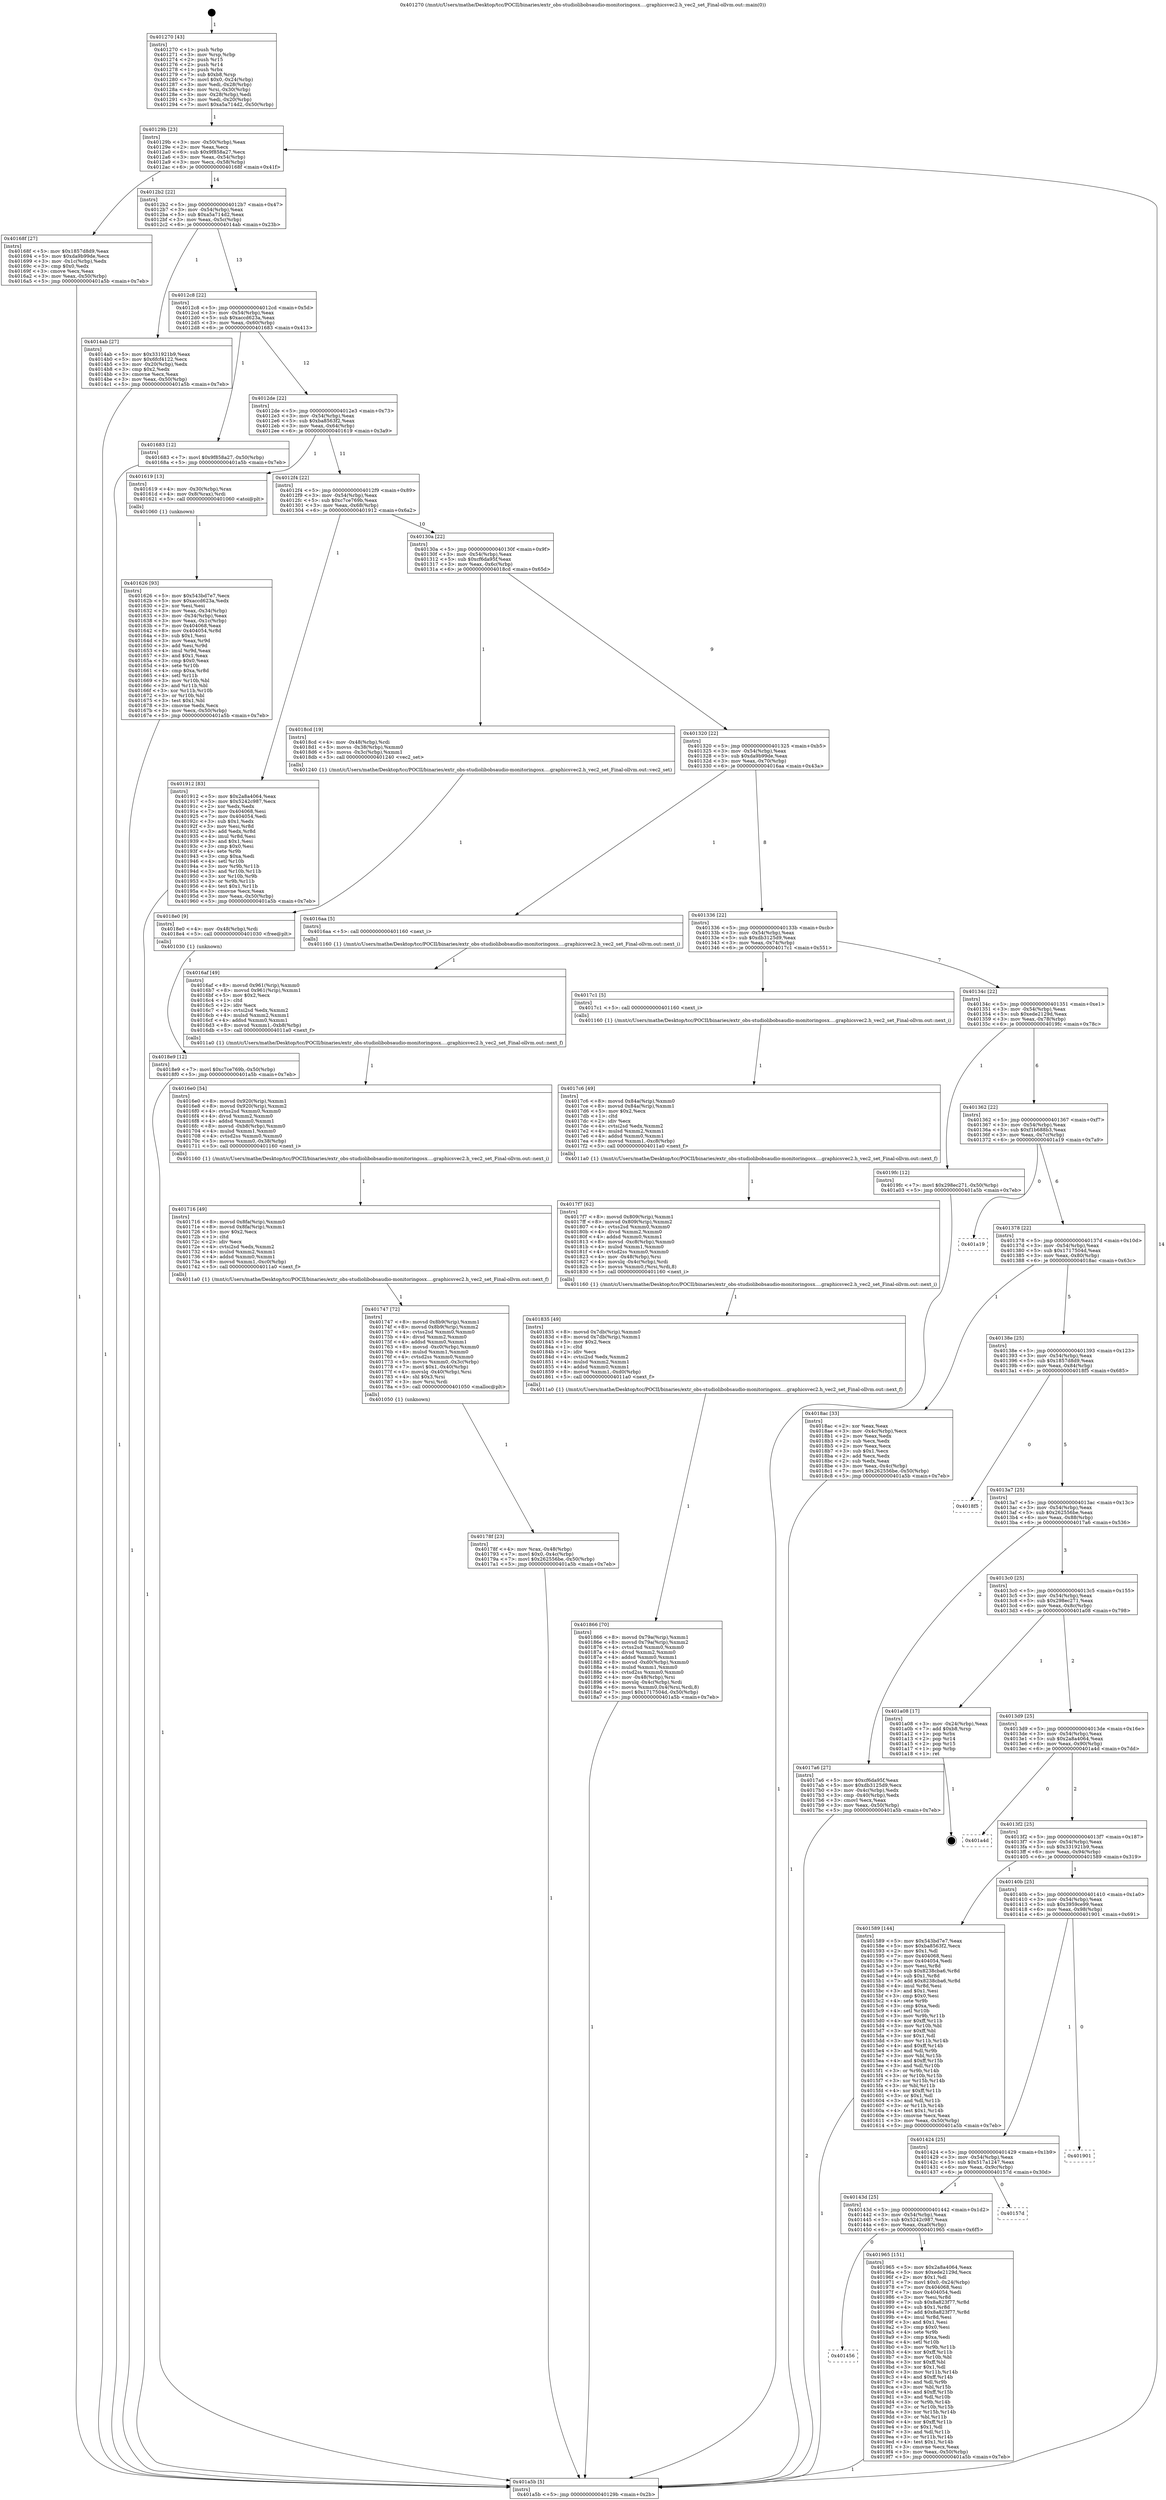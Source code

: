 digraph "0x401270" {
  label = "0x401270 (/mnt/c/Users/mathe/Desktop/tcc/POCII/binaries/extr_obs-studiolibobsaudio-monitoringosx....graphicsvec2.h_vec2_set_Final-ollvm.out::main(0))"
  labelloc = "t"
  node[shape=record]

  Entry [label="",width=0.3,height=0.3,shape=circle,fillcolor=black,style=filled]
  "0x40129b" [label="{
     0x40129b [23]\l
     | [instrs]\l
     &nbsp;&nbsp;0x40129b \<+3\>: mov -0x50(%rbp),%eax\l
     &nbsp;&nbsp;0x40129e \<+2\>: mov %eax,%ecx\l
     &nbsp;&nbsp;0x4012a0 \<+6\>: sub $0x9f858a27,%ecx\l
     &nbsp;&nbsp;0x4012a6 \<+3\>: mov %eax,-0x54(%rbp)\l
     &nbsp;&nbsp;0x4012a9 \<+3\>: mov %ecx,-0x58(%rbp)\l
     &nbsp;&nbsp;0x4012ac \<+6\>: je 000000000040168f \<main+0x41f\>\l
  }"]
  "0x40168f" [label="{
     0x40168f [27]\l
     | [instrs]\l
     &nbsp;&nbsp;0x40168f \<+5\>: mov $0x1857d8d9,%eax\l
     &nbsp;&nbsp;0x401694 \<+5\>: mov $0xda9b99de,%ecx\l
     &nbsp;&nbsp;0x401699 \<+3\>: mov -0x1c(%rbp),%edx\l
     &nbsp;&nbsp;0x40169c \<+3\>: cmp $0x0,%edx\l
     &nbsp;&nbsp;0x40169f \<+3\>: cmove %ecx,%eax\l
     &nbsp;&nbsp;0x4016a2 \<+3\>: mov %eax,-0x50(%rbp)\l
     &nbsp;&nbsp;0x4016a5 \<+5\>: jmp 0000000000401a5b \<main+0x7eb\>\l
  }"]
  "0x4012b2" [label="{
     0x4012b2 [22]\l
     | [instrs]\l
     &nbsp;&nbsp;0x4012b2 \<+5\>: jmp 00000000004012b7 \<main+0x47\>\l
     &nbsp;&nbsp;0x4012b7 \<+3\>: mov -0x54(%rbp),%eax\l
     &nbsp;&nbsp;0x4012ba \<+5\>: sub $0xa5a714d2,%eax\l
     &nbsp;&nbsp;0x4012bf \<+3\>: mov %eax,-0x5c(%rbp)\l
     &nbsp;&nbsp;0x4012c2 \<+6\>: je 00000000004014ab \<main+0x23b\>\l
  }"]
  Exit [label="",width=0.3,height=0.3,shape=circle,fillcolor=black,style=filled,peripheries=2]
  "0x4014ab" [label="{
     0x4014ab [27]\l
     | [instrs]\l
     &nbsp;&nbsp;0x4014ab \<+5\>: mov $0x331921b9,%eax\l
     &nbsp;&nbsp;0x4014b0 \<+5\>: mov $0x6fcf4122,%ecx\l
     &nbsp;&nbsp;0x4014b5 \<+3\>: mov -0x20(%rbp),%edx\l
     &nbsp;&nbsp;0x4014b8 \<+3\>: cmp $0x2,%edx\l
     &nbsp;&nbsp;0x4014bb \<+3\>: cmovne %ecx,%eax\l
     &nbsp;&nbsp;0x4014be \<+3\>: mov %eax,-0x50(%rbp)\l
     &nbsp;&nbsp;0x4014c1 \<+5\>: jmp 0000000000401a5b \<main+0x7eb\>\l
  }"]
  "0x4012c8" [label="{
     0x4012c8 [22]\l
     | [instrs]\l
     &nbsp;&nbsp;0x4012c8 \<+5\>: jmp 00000000004012cd \<main+0x5d\>\l
     &nbsp;&nbsp;0x4012cd \<+3\>: mov -0x54(%rbp),%eax\l
     &nbsp;&nbsp;0x4012d0 \<+5\>: sub $0xaccd623a,%eax\l
     &nbsp;&nbsp;0x4012d5 \<+3\>: mov %eax,-0x60(%rbp)\l
     &nbsp;&nbsp;0x4012d8 \<+6\>: je 0000000000401683 \<main+0x413\>\l
  }"]
  "0x401a5b" [label="{
     0x401a5b [5]\l
     | [instrs]\l
     &nbsp;&nbsp;0x401a5b \<+5\>: jmp 000000000040129b \<main+0x2b\>\l
  }"]
  "0x401270" [label="{
     0x401270 [43]\l
     | [instrs]\l
     &nbsp;&nbsp;0x401270 \<+1\>: push %rbp\l
     &nbsp;&nbsp;0x401271 \<+3\>: mov %rsp,%rbp\l
     &nbsp;&nbsp;0x401274 \<+2\>: push %r15\l
     &nbsp;&nbsp;0x401276 \<+2\>: push %r14\l
     &nbsp;&nbsp;0x401278 \<+1\>: push %rbx\l
     &nbsp;&nbsp;0x401279 \<+7\>: sub $0xb8,%rsp\l
     &nbsp;&nbsp;0x401280 \<+7\>: movl $0x0,-0x24(%rbp)\l
     &nbsp;&nbsp;0x401287 \<+3\>: mov %edi,-0x28(%rbp)\l
     &nbsp;&nbsp;0x40128a \<+4\>: mov %rsi,-0x30(%rbp)\l
     &nbsp;&nbsp;0x40128e \<+3\>: mov -0x28(%rbp),%edi\l
     &nbsp;&nbsp;0x401291 \<+3\>: mov %edi,-0x20(%rbp)\l
     &nbsp;&nbsp;0x401294 \<+7\>: movl $0xa5a714d2,-0x50(%rbp)\l
  }"]
  "0x401456" [label="{
     0x401456\l
  }", style=dashed]
  "0x401683" [label="{
     0x401683 [12]\l
     | [instrs]\l
     &nbsp;&nbsp;0x401683 \<+7\>: movl $0x9f858a27,-0x50(%rbp)\l
     &nbsp;&nbsp;0x40168a \<+5\>: jmp 0000000000401a5b \<main+0x7eb\>\l
  }"]
  "0x4012de" [label="{
     0x4012de [22]\l
     | [instrs]\l
     &nbsp;&nbsp;0x4012de \<+5\>: jmp 00000000004012e3 \<main+0x73\>\l
     &nbsp;&nbsp;0x4012e3 \<+3\>: mov -0x54(%rbp),%eax\l
     &nbsp;&nbsp;0x4012e6 \<+5\>: sub $0xba8563f2,%eax\l
     &nbsp;&nbsp;0x4012eb \<+3\>: mov %eax,-0x64(%rbp)\l
     &nbsp;&nbsp;0x4012ee \<+6\>: je 0000000000401619 \<main+0x3a9\>\l
  }"]
  "0x401965" [label="{
     0x401965 [151]\l
     | [instrs]\l
     &nbsp;&nbsp;0x401965 \<+5\>: mov $0x2a8a4064,%eax\l
     &nbsp;&nbsp;0x40196a \<+5\>: mov $0xede2129d,%ecx\l
     &nbsp;&nbsp;0x40196f \<+2\>: mov $0x1,%dl\l
     &nbsp;&nbsp;0x401971 \<+7\>: movl $0x0,-0x24(%rbp)\l
     &nbsp;&nbsp;0x401978 \<+7\>: mov 0x404068,%esi\l
     &nbsp;&nbsp;0x40197f \<+7\>: mov 0x404054,%edi\l
     &nbsp;&nbsp;0x401986 \<+3\>: mov %esi,%r8d\l
     &nbsp;&nbsp;0x401989 \<+7\>: sub $0x8a823f77,%r8d\l
     &nbsp;&nbsp;0x401990 \<+4\>: sub $0x1,%r8d\l
     &nbsp;&nbsp;0x401994 \<+7\>: add $0x8a823f77,%r8d\l
     &nbsp;&nbsp;0x40199b \<+4\>: imul %r8d,%esi\l
     &nbsp;&nbsp;0x40199f \<+3\>: and $0x1,%esi\l
     &nbsp;&nbsp;0x4019a2 \<+3\>: cmp $0x0,%esi\l
     &nbsp;&nbsp;0x4019a5 \<+4\>: sete %r9b\l
     &nbsp;&nbsp;0x4019a9 \<+3\>: cmp $0xa,%edi\l
     &nbsp;&nbsp;0x4019ac \<+4\>: setl %r10b\l
     &nbsp;&nbsp;0x4019b0 \<+3\>: mov %r9b,%r11b\l
     &nbsp;&nbsp;0x4019b3 \<+4\>: xor $0xff,%r11b\l
     &nbsp;&nbsp;0x4019b7 \<+3\>: mov %r10b,%bl\l
     &nbsp;&nbsp;0x4019ba \<+3\>: xor $0xff,%bl\l
     &nbsp;&nbsp;0x4019bd \<+3\>: xor $0x1,%dl\l
     &nbsp;&nbsp;0x4019c0 \<+3\>: mov %r11b,%r14b\l
     &nbsp;&nbsp;0x4019c3 \<+4\>: and $0xff,%r14b\l
     &nbsp;&nbsp;0x4019c7 \<+3\>: and %dl,%r9b\l
     &nbsp;&nbsp;0x4019ca \<+3\>: mov %bl,%r15b\l
     &nbsp;&nbsp;0x4019cd \<+4\>: and $0xff,%r15b\l
     &nbsp;&nbsp;0x4019d1 \<+3\>: and %dl,%r10b\l
     &nbsp;&nbsp;0x4019d4 \<+3\>: or %r9b,%r14b\l
     &nbsp;&nbsp;0x4019d7 \<+3\>: or %r10b,%r15b\l
     &nbsp;&nbsp;0x4019da \<+3\>: xor %r15b,%r14b\l
     &nbsp;&nbsp;0x4019dd \<+3\>: or %bl,%r11b\l
     &nbsp;&nbsp;0x4019e0 \<+4\>: xor $0xff,%r11b\l
     &nbsp;&nbsp;0x4019e4 \<+3\>: or $0x1,%dl\l
     &nbsp;&nbsp;0x4019e7 \<+3\>: and %dl,%r11b\l
     &nbsp;&nbsp;0x4019ea \<+3\>: or %r11b,%r14b\l
     &nbsp;&nbsp;0x4019ed \<+4\>: test $0x1,%r14b\l
     &nbsp;&nbsp;0x4019f1 \<+3\>: cmovne %ecx,%eax\l
     &nbsp;&nbsp;0x4019f4 \<+3\>: mov %eax,-0x50(%rbp)\l
     &nbsp;&nbsp;0x4019f7 \<+5\>: jmp 0000000000401a5b \<main+0x7eb\>\l
  }"]
  "0x401619" [label="{
     0x401619 [13]\l
     | [instrs]\l
     &nbsp;&nbsp;0x401619 \<+4\>: mov -0x30(%rbp),%rax\l
     &nbsp;&nbsp;0x40161d \<+4\>: mov 0x8(%rax),%rdi\l
     &nbsp;&nbsp;0x401621 \<+5\>: call 0000000000401060 \<atoi@plt\>\l
     | [calls]\l
     &nbsp;&nbsp;0x401060 \{1\} (unknown)\l
  }"]
  "0x4012f4" [label="{
     0x4012f4 [22]\l
     | [instrs]\l
     &nbsp;&nbsp;0x4012f4 \<+5\>: jmp 00000000004012f9 \<main+0x89\>\l
     &nbsp;&nbsp;0x4012f9 \<+3\>: mov -0x54(%rbp),%eax\l
     &nbsp;&nbsp;0x4012fc \<+5\>: sub $0xc7ce769b,%eax\l
     &nbsp;&nbsp;0x401301 \<+3\>: mov %eax,-0x68(%rbp)\l
     &nbsp;&nbsp;0x401304 \<+6\>: je 0000000000401912 \<main+0x6a2\>\l
  }"]
  "0x40143d" [label="{
     0x40143d [25]\l
     | [instrs]\l
     &nbsp;&nbsp;0x40143d \<+5\>: jmp 0000000000401442 \<main+0x1d2\>\l
     &nbsp;&nbsp;0x401442 \<+3\>: mov -0x54(%rbp),%eax\l
     &nbsp;&nbsp;0x401445 \<+5\>: sub $0x5242c987,%eax\l
     &nbsp;&nbsp;0x40144a \<+6\>: mov %eax,-0xa0(%rbp)\l
     &nbsp;&nbsp;0x401450 \<+6\>: je 0000000000401965 \<main+0x6f5\>\l
  }"]
  "0x401912" [label="{
     0x401912 [83]\l
     | [instrs]\l
     &nbsp;&nbsp;0x401912 \<+5\>: mov $0x2a8a4064,%eax\l
     &nbsp;&nbsp;0x401917 \<+5\>: mov $0x5242c987,%ecx\l
     &nbsp;&nbsp;0x40191c \<+2\>: xor %edx,%edx\l
     &nbsp;&nbsp;0x40191e \<+7\>: mov 0x404068,%esi\l
     &nbsp;&nbsp;0x401925 \<+7\>: mov 0x404054,%edi\l
     &nbsp;&nbsp;0x40192c \<+3\>: sub $0x1,%edx\l
     &nbsp;&nbsp;0x40192f \<+3\>: mov %esi,%r8d\l
     &nbsp;&nbsp;0x401932 \<+3\>: add %edx,%r8d\l
     &nbsp;&nbsp;0x401935 \<+4\>: imul %r8d,%esi\l
     &nbsp;&nbsp;0x401939 \<+3\>: and $0x1,%esi\l
     &nbsp;&nbsp;0x40193c \<+3\>: cmp $0x0,%esi\l
     &nbsp;&nbsp;0x40193f \<+4\>: sete %r9b\l
     &nbsp;&nbsp;0x401943 \<+3\>: cmp $0xa,%edi\l
     &nbsp;&nbsp;0x401946 \<+4\>: setl %r10b\l
     &nbsp;&nbsp;0x40194a \<+3\>: mov %r9b,%r11b\l
     &nbsp;&nbsp;0x40194d \<+3\>: and %r10b,%r11b\l
     &nbsp;&nbsp;0x401950 \<+3\>: xor %r10b,%r9b\l
     &nbsp;&nbsp;0x401953 \<+3\>: or %r9b,%r11b\l
     &nbsp;&nbsp;0x401956 \<+4\>: test $0x1,%r11b\l
     &nbsp;&nbsp;0x40195a \<+3\>: cmovne %ecx,%eax\l
     &nbsp;&nbsp;0x40195d \<+3\>: mov %eax,-0x50(%rbp)\l
     &nbsp;&nbsp;0x401960 \<+5\>: jmp 0000000000401a5b \<main+0x7eb\>\l
  }"]
  "0x40130a" [label="{
     0x40130a [22]\l
     | [instrs]\l
     &nbsp;&nbsp;0x40130a \<+5\>: jmp 000000000040130f \<main+0x9f\>\l
     &nbsp;&nbsp;0x40130f \<+3\>: mov -0x54(%rbp),%eax\l
     &nbsp;&nbsp;0x401312 \<+5\>: sub $0xcf6da95f,%eax\l
     &nbsp;&nbsp;0x401317 \<+3\>: mov %eax,-0x6c(%rbp)\l
     &nbsp;&nbsp;0x40131a \<+6\>: je 00000000004018cd \<main+0x65d\>\l
  }"]
  "0x40157d" [label="{
     0x40157d\l
  }", style=dashed]
  "0x4018cd" [label="{
     0x4018cd [19]\l
     | [instrs]\l
     &nbsp;&nbsp;0x4018cd \<+4\>: mov -0x48(%rbp),%rdi\l
     &nbsp;&nbsp;0x4018d1 \<+5\>: movss -0x38(%rbp),%xmm0\l
     &nbsp;&nbsp;0x4018d6 \<+5\>: movss -0x3c(%rbp),%xmm1\l
     &nbsp;&nbsp;0x4018db \<+5\>: call 0000000000401240 \<vec2_set\>\l
     | [calls]\l
     &nbsp;&nbsp;0x401240 \{1\} (/mnt/c/Users/mathe/Desktop/tcc/POCII/binaries/extr_obs-studiolibobsaudio-monitoringosx....graphicsvec2.h_vec2_set_Final-ollvm.out::vec2_set)\l
  }"]
  "0x401320" [label="{
     0x401320 [22]\l
     | [instrs]\l
     &nbsp;&nbsp;0x401320 \<+5\>: jmp 0000000000401325 \<main+0xb5\>\l
     &nbsp;&nbsp;0x401325 \<+3\>: mov -0x54(%rbp),%eax\l
     &nbsp;&nbsp;0x401328 \<+5\>: sub $0xda9b99de,%eax\l
     &nbsp;&nbsp;0x40132d \<+3\>: mov %eax,-0x70(%rbp)\l
     &nbsp;&nbsp;0x401330 \<+6\>: je 00000000004016aa \<main+0x43a\>\l
  }"]
  "0x401424" [label="{
     0x401424 [25]\l
     | [instrs]\l
     &nbsp;&nbsp;0x401424 \<+5\>: jmp 0000000000401429 \<main+0x1b9\>\l
     &nbsp;&nbsp;0x401429 \<+3\>: mov -0x54(%rbp),%eax\l
     &nbsp;&nbsp;0x40142c \<+5\>: sub $0x517a1247,%eax\l
     &nbsp;&nbsp;0x401431 \<+6\>: mov %eax,-0x9c(%rbp)\l
     &nbsp;&nbsp;0x401437 \<+6\>: je 000000000040157d \<main+0x30d\>\l
  }"]
  "0x4016aa" [label="{
     0x4016aa [5]\l
     | [instrs]\l
     &nbsp;&nbsp;0x4016aa \<+5\>: call 0000000000401160 \<next_i\>\l
     | [calls]\l
     &nbsp;&nbsp;0x401160 \{1\} (/mnt/c/Users/mathe/Desktop/tcc/POCII/binaries/extr_obs-studiolibobsaudio-monitoringosx....graphicsvec2.h_vec2_set_Final-ollvm.out::next_i)\l
  }"]
  "0x401336" [label="{
     0x401336 [22]\l
     | [instrs]\l
     &nbsp;&nbsp;0x401336 \<+5\>: jmp 000000000040133b \<main+0xcb\>\l
     &nbsp;&nbsp;0x40133b \<+3\>: mov -0x54(%rbp),%eax\l
     &nbsp;&nbsp;0x40133e \<+5\>: sub $0xdb3125d9,%eax\l
     &nbsp;&nbsp;0x401343 \<+3\>: mov %eax,-0x74(%rbp)\l
     &nbsp;&nbsp;0x401346 \<+6\>: je 00000000004017c1 \<main+0x551\>\l
  }"]
  "0x401901" [label="{
     0x401901\l
  }", style=dashed]
  "0x4017c1" [label="{
     0x4017c1 [5]\l
     | [instrs]\l
     &nbsp;&nbsp;0x4017c1 \<+5\>: call 0000000000401160 \<next_i\>\l
     | [calls]\l
     &nbsp;&nbsp;0x401160 \{1\} (/mnt/c/Users/mathe/Desktop/tcc/POCII/binaries/extr_obs-studiolibobsaudio-monitoringosx....graphicsvec2.h_vec2_set_Final-ollvm.out::next_i)\l
  }"]
  "0x40134c" [label="{
     0x40134c [22]\l
     | [instrs]\l
     &nbsp;&nbsp;0x40134c \<+5\>: jmp 0000000000401351 \<main+0xe1\>\l
     &nbsp;&nbsp;0x401351 \<+3\>: mov -0x54(%rbp),%eax\l
     &nbsp;&nbsp;0x401354 \<+5\>: sub $0xede2129d,%eax\l
     &nbsp;&nbsp;0x401359 \<+3\>: mov %eax,-0x78(%rbp)\l
     &nbsp;&nbsp;0x40135c \<+6\>: je 00000000004019fc \<main+0x78c\>\l
  }"]
  "0x4018e9" [label="{
     0x4018e9 [12]\l
     | [instrs]\l
     &nbsp;&nbsp;0x4018e9 \<+7\>: movl $0xc7ce769b,-0x50(%rbp)\l
     &nbsp;&nbsp;0x4018f0 \<+5\>: jmp 0000000000401a5b \<main+0x7eb\>\l
  }"]
  "0x4019fc" [label="{
     0x4019fc [12]\l
     | [instrs]\l
     &nbsp;&nbsp;0x4019fc \<+7\>: movl $0x298ec271,-0x50(%rbp)\l
     &nbsp;&nbsp;0x401a03 \<+5\>: jmp 0000000000401a5b \<main+0x7eb\>\l
  }"]
  "0x401362" [label="{
     0x401362 [22]\l
     | [instrs]\l
     &nbsp;&nbsp;0x401362 \<+5\>: jmp 0000000000401367 \<main+0xf7\>\l
     &nbsp;&nbsp;0x401367 \<+3\>: mov -0x54(%rbp),%eax\l
     &nbsp;&nbsp;0x40136a \<+5\>: sub $0xf1b688b3,%eax\l
     &nbsp;&nbsp;0x40136f \<+3\>: mov %eax,-0x7c(%rbp)\l
     &nbsp;&nbsp;0x401372 \<+6\>: je 0000000000401a19 \<main+0x7a9\>\l
  }"]
  "0x4018e0" [label="{
     0x4018e0 [9]\l
     | [instrs]\l
     &nbsp;&nbsp;0x4018e0 \<+4\>: mov -0x48(%rbp),%rdi\l
     &nbsp;&nbsp;0x4018e4 \<+5\>: call 0000000000401030 \<free@plt\>\l
     | [calls]\l
     &nbsp;&nbsp;0x401030 \{1\} (unknown)\l
  }"]
  "0x401a19" [label="{
     0x401a19\l
  }", style=dashed]
  "0x401378" [label="{
     0x401378 [22]\l
     | [instrs]\l
     &nbsp;&nbsp;0x401378 \<+5\>: jmp 000000000040137d \<main+0x10d\>\l
     &nbsp;&nbsp;0x40137d \<+3\>: mov -0x54(%rbp),%eax\l
     &nbsp;&nbsp;0x401380 \<+5\>: sub $0x1717504d,%eax\l
     &nbsp;&nbsp;0x401385 \<+3\>: mov %eax,-0x80(%rbp)\l
     &nbsp;&nbsp;0x401388 \<+6\>: je 00000000004018ac \<main+0x63c\>\l
  }"]
  "0x401866" [label="{
     0x401866 [70]\l
     | [instrs]\l
     &nbsp;&nbsp;0x401866 \<+8\>: movsd 0x79a(%rip),%xmm1\l
     &nbsp;&nbsp;0x40186e \<+8\>: movsd 0x79a(%rip),%xmm2\l
     &nbsp;&nbsp;0x401876 \<+4\>: cvtss2sd %xmm0,%xmm0\l
     &nbsp;&nbsp;0x40187a \<+4\>: divsd %xmm2,%xmm0\l
     &nbsp;&nbsp;0x40187e \<+4\>: addsd %xmm0,%xmm1\l
     &nbsp;&nbsp;0x401882 \<+8\>: movsd -0xd0(%rbp),%xmm0\l
     &nbsp;&nbsp;0x40188a \<+4\>: mulsd %xmm1,%xmm0\l
     &nbsp;&nbsp;0x40188e \<+4\>: cvtsd2ss %xmm0,%xmm0\l
     &nbsp;&nbsp;0x401892 \<+4\>: mov -0x48(%rbp),%rsi\l
     &nbsp;&nbsp;0x401896 \<+4\>: movslq -0x4c(%rbp),%rdi\l
     &nbsp;&nbsp;0x40189a \<+6\>: movss %xmm0,0x4(%rsi,%rdi,8)\l
     &nbsp;&nbsp;0x4018a0 \<+7\>: movl $0x1717504d,-0x50(%rbp)\l
     &nbsp;&nbsp;0x4018a7 \<+5\>: jmp 0000000000401a5b \<main+0x7eb\>\l
  }"]
  "0x4018ac" [label="{
     0x4018ac [33]\l
     | [instrs]\l
     &nbsp;&nbsp;0x4018ac \<+2\>: xor %eax,%eax\l
     &nbsp;&nbsp;0x4018ae \<+3\>: mov -0x4c(%rbp),%ecx\l
     &nbsp;&nbsp;0x4018b1 \<+2\>: mov %eax,%edx\l
     &nbsp;&nbsp;0x4018b3 \<+2\>: sub %ecx,%edx\l
     &nbsp;&nbsp;0x4018b5 \<+2\>: mov %eax,%ecx\l
     &nbsp;&nbsp;0x4018b7 \<+3\>: sub $0x1,%ecx\l
     &nbsp;&nbsp;0x4018ba \<+2\>: add %ecx,%edx\l
     &nbsp;&nbsp;0x4018bc \<+2\>: sub %edx,%eax\l
     &nbsp;&nbsp;0x4018be \<+3\>: mov %eax,-0x4c(%rbp)\l
     &nbsp;&nbsp;0x4018c1 \<+7\>: movl $0x262556be,-0x50(%rbp)\l
     &nbsp;&nbsp;0x4018c8 \<+5\>: jmp 0000000000401a5b \<main+0x7eb\>\l
  }"]
  "0x40138e" [label="{
     0x40138e [25]\l
     | [instrs]\l
     &nbsp;&nbsp;0x40138e \<+5\>: jmp 0000000000401393 \<main+0x123\>\l
     &nbsp;&nbsp;0x401393 \<+3\>: mov -0x54(%rbp),%eax\l
     &nbsp;&nbsp;0x401396 \<+5\>: sub $0x1857d8d9,%eax\l
     &nbsp;&nbsp;0x40139b \<+6\>: mov %eax,-0x84(%rbp)\l
     &nbsp;&nbsp;0x4013a1 \<+6\>: je 00000000004018f5 \<main+0x685\>\l
  }"]
  "0x401835" [label="{
     0x401835 [49]\l
     | [instrs]\l
     &nbsp;&nbsp;0x401835 \<+8\>: movsd 0x7db(%rip),%xmm0\l
     &nbsp;&nbsp;0x40183d \<+8\>: movsd 0x7db(%rip),%xmm1\l
     &nbsp;&nbsp;0x401845 \<+5\>: mov $0x2,%ecx\l
     &nbsp;&nbsp;0x40184a \<+1\>: cltd\l
     &nbsp;&nbsp;0x40184b \<+2\>: idiv %ecx\l
     &nbsp;&nbsp;0x40184d \<+4\>: cvtsi2sd %edx,%xmm2\l
     &nbsp;&nbsp;0x401851 \<+4\>: mulsd %xmm2,%xmm1\l
     &nbsp;&nbsp;0x401855 \<+4\>: addsd %xmm0,%xmm1\l
     &nbsp;&nbsp;0x401859 \<+8\>: movsd %xmm1,-0xd0(%rbp)\l
     &nbsp;&nbsp;0x401861 \<+5\>: call 00000000004011a0 \<next_f\>\l
     | [calls]\l
     &nbsp;&nbsp;0x4011a0 \{1\} (/mnt/c/Users/mathe/Desktop/tcc/POCII/binaries/extr_obs-studiolibobsaudio-monitoringosx....graphicsvec2.h_vec2_set_Final-ollvm.out::next_f)\l
  }"]
  "0x4018f5" [label="{
     0x4018f5\l
  }", style=dashed]
  "0x4013a7" [label="{
     0x4013a7 [25]\l
     | [instrs]\l
     &nbsp;&nbsp;0x4013a7 \<+5\>: jmp 00000000004013ac \<main+0x13c\>\l
     &nbsp;&nbsp;0x4013ac \<+3\>: mov -0x54(%rbp),%eax\l
     &nbsp;&nbsp;0x4013af \<+5\>: sub $0x262556be,%eax\l
     &nbsp;&nbsp;0x4013b4 \<+6\>: mov %eax,-0x88(%rbp)\l
     &nbsp;&nbsp;0x4013ba \<+6\>: je 00000000004017a6 \<main+0x536\>\l
  }"]
  "0x4017f7" [label="{
     0x4017f7 [62]\l
     | [instrs]\l
     &nbsp;&nbsp;0x4017f7 \<+8\>: movsd 0x809(%rip),%xmm1\l
     &nbsp;&nbsp;0x4017ff \<+8\>: movsd 0x809(%rip),%xmm2\l
     &nbsp;&nbsp;0x401807 \<+4\>: cvtss2sd %xmm0,%xmm0\l
     &nbsp;&nbsp;0x40180b \<+4\>: divsd %xmm2,%xmm0\l
     &nbsp;&nbsp;0x40180f \<+4\>: addsd %xmm0,%xmm1\l
     &nbsp;&nbsp;0x401813 \<+8\>: movsd -0xc8(%rbp),%xmm0\l
     &nbsp;&nbsp;0x40181b \<+4\>: mulsd %xmm1,%xmm0\l
     &nbsp;&nbsp;0x40181f \<+4\>: cvtsd2ss %xmm0,%xmm0\l
     &nbsp;&nbsp;0x401823 \<+4\>: mov -0x48(%rbp),%rsi\l
     &nbsp;&nbsp;0x401827 \<+4\>: movslq -0x4c(%rbp),%rdi\l
     &nbsp;&nbsp;0x40182b \<+5\>: movss %xmm0,(%rsi,%rdi,8)\l
     &nbsp;&nbsp;0x401830 \<+5\>: call 0000000000401160 \<next_i\>\l
     | [calls]\l
     &nbsp;&nbsp;0x401160 \{1\} (/mnt/c/Users/mathe/Desktop/tcc/POCII/binaries/extr_obs-studiolibobsaudio-monitoringosx....graphicsvec2.h_vec2_set_Final-ollvm.out::next_i)\l
  }"]
  "0x4017a6" [label="{
     0x4017a6 [27]\l
     | [instrs]\l
     &nbsp;&nbsp;0x4017a6 \<+5\>: mov $0xcf6da95f,%eax\l
     &nbsp;&nbsp;0x4017ab \<+5\>: mov $0xdb3125d9,%ecx\l
     &nbsp;&nbsp;0x4017b0 \<+3\>: mov -0x4c(%rbp),%edx\l
     &nbsp;&nbsp;0x4017b3 \<+3\>: cmp -0x40(%rbp),%edx\l
     &nbsp;&nbsp;0x4017b6 \<+3\>: cmovl %ecx,%eax\l
     &nbsp;&nbsp;0x4017b9 \<+3\>: mov %eax,-0x50(%rbp)\l
     &nbsp;&nbsp;0x4017bc \<+5\>: jmp 0000000000401a5b \<main+0x7eb\>\l
  }"]
  "0x4013c0" [label="{
     0x4013c0 [25]\l
     | [instrs]\l
     &nbsp;&nbsp;0x4013c0 \<+5\>: jmp 00000000004013c5 \<main+0x155\>\l
     &nbsp;&nbsp;0x4013c5 \<+3\>: mov -0x54(%rbp),%eax\l
     &nbsp;&nbsp;0x4013c8 \<+5\>: sub $0x298ec271,%eax\l
     &nbsp;&nbsp;0x4013cd \<+6\>: mov %eax,-0x8c(%rbp)\l
     &nbsp;&nbsp;0x4013d3 \<+6\>: je 0000000000401a08 \<main+0x798\>\l
  }"]
  "0x4017c6" [label="{
     0x4017c6 [49]\l
     | [instrs]\l
     &nbsp;&nbsp;0x4017c6 \<+8\>: movsd 0x84a(%rip),%xmm0\l
     &nbsp;&nbsp;0x4017ce \<+8\>: movsd 0x84a(%rip),%xmm1\l
     &nbsp;&nbsp;0x4017d6 \<+5\>: mov $0x2,%ecx\l
     &nbsp;&nbsp;0x4017db \<+1\>: cltd\l
     &nbsp;&nbsp;0x4017dc \<+2\>: idiv %ecx\l
     &nbsp;&nbsp;0x4017de \<+4\>: cvtsi2sd %edx,%xmm2\l
     &nbsp;&nbsp;0x4017e2 \<+4\>: mulsd %xmm2,%xmm1\l
     &nbsp;&nbsp;0x4017e6 \<+4\>: addsd %xmm0,%xmm1\l
     &nbsp;&nbsp;0x4017ea \<+8\>: movsd %xmm1,-0xc8(%rbp)\l
     &nbsp;&nbsp;0x4017f2 \<+5\>: call 00000000004011a0 \<next_f\>\l
     | [calls]\l
     &nbsp;&nbsp;0x4011a0 \{1\} (/mnt/c/Users/mathe/Desktop/tcc/POCII/binaries/extr_obs-studiolibobsaudio-monitoringosx....graphicsvec2.h_vec2_set_Final-ollvm.out::next_f)\l
  }"]
  "0x401a08" [label="{
     0x401a08 [17]\l
     | [instrs]\l
     &nbsp;&nbsp;0x401a08 \<+3\>: mov -0x24(%rbp),%eax\l
     &nbsp;&nbsp;0x401a0b \<+7\>: add $0xb8,%rsp\l
     &nbsp;&nbsp;0x401a12 \<+1\>: pop %rbx\l
     &nbsp;&nbsp;0x401a13 \<+2\>: pop %r14\l
     &nbsp;&nbsp;0x401a15 \<+2\>: pop %r15\l
     &nbsp;&nbsp;0x401a17 \<+1\>: pop %rbp\l
     &nbsp;&nbsp;0x401a18 \<+1\>: ret\l
  }"]
  "0x4013d9" [label="{
     0x4013d9 [25]\l
     | [instrs]\l
     &nbsp;&nbsp;0x4013d9 \<+5\>: jmp 00000000004013de \<main+0x16e\>\l
     &nbsp;&nbsp;0x4013de \<+3\>: mov -0x54(%rbp),%eax\l
     &nbsp;&nbsp;0x4013e1 \<+5\>: sub $0x2a8a4064,%eax\l
     &nbsp;&nbsp;0x4013e6 \<+6\>: mov %eax,-0x90(%rbp)\l
     &nbsp;&nbsp;0x4013ec \<+6\>: je 0000000000401a4d \<main+0x7dd\>\l
  }"]
  "0x40178f" [label="{
     0x40178f [23]\l
     | [instrs]\l
     &nbsp;&nbsp;0x40178f \<+4\>: mov %rax,-0x48(%rbp)\l
     &nbsp;&nbsp;0x401793 \<+7\>: movl $0x0,-0x4c(%rbp)\l
     &nbsp;&nbsp;0x40179a \<+7\>: movl $0x262556be,-0x50(%rbp)\l
     &nbsp;&nbsp;0x4017a1 \<+5\>: jmp 0000000000401a5b \<main+0x7eb\>\l
  }"]
  "0x401a4d" [label="{
     0x401a4d\l
  }", style=dashed]
  "0x4013f2" [label="{
     0x4013f2 [25]\l
     | [instrs]\l
     &nbsp;&nbsp;0x4013f2 \<+5\>: jmp 00000000004013f7 \<main+0x187\>\l
     &nbsp;&nbsp;0x4013f7 \<+3\>: mov -0x54(%rbp),%eax\l
     &nbsp;&nbsp;0x4013fa \<+5\>: sub $0x331921b9,%eax\l
     &nbsp;&nbsp;0x4013ff \<+6\>: mov %eax,-0x94(%rbp)\l
     &nbsp;&nbsp;0x401405 \<+6\>: je 0000000000401589 \<main+0x319\>\l
  }"]
  "0x401747" [label="{
     0x401747 [72]\l
     | [instrs]\l
     &nbsp;&nbsp;0x401747 \<+8\>: movsd 0x8b9(%rip),%xmm1\l
     &nbsp;&nbsp;0x40174f \<+8\>: movsd 0x8b9(%rip),%xmm2\l
     &nbsp;&nbsp;0x401757 \<+4\>: cvtss2sd %xmm0,%xmm0\l
     &nbsp;&nbsp;0x40175b \<+4\>: divsd %xmm2,%xmm0\l
     &nbsp;&nbsp;0x40175f \<+4\>: addsd %xmm0,%xmm1\l
     &nbsp;&nbsp;0x401763 \<+8\>: movsd -0xc0(%rbp),%xmm0\l
     &nbsp;&nbsp;0x40176b \<+4\>: mulsd %xmm1,%xmm0\l
     &nbsp;&nbsp;0x40176f \<+4\>: cvtsd2ss %xmm0,%xmm0\l
     &nbsp;&nbsp;0x401773 \<+5\>: movss %xmm0,-0x3c(%rbp)\l
     &nbsp;&nbsp;0x401778 \<+7\>: movl $0x1,-0x40(%rbp)\l
     &nbsp;&nbsp;0x40177f \<+4\>: movslq -0x40(%rbp),%rsi\l
     &nbsp;&nbsp;0x401783 \<+4\>: shl $0x3,%rsi\l
     &nbsp;&nbsp;0x401787 \<+3\>: mov %rsi,%rdi\l
     &nbsp;&nbsp;0x40178a \<+5\>: call 0000000000401050 \<malloc@plt\>\l
     | [calls]\l
     &nbsp;&nbsp;0x401050 \{1\} (unknown)\l
  }"]
  "0x401589" [label="{
     0x401589 [144]\l
     | [instrs]\l
     &nbsp;&nbsp;0x401589 \<+5\>: mov $0x543bd7e7,%eax\l
     &nbsp;&nbsp;0x40158e \<+5\>: mov $0xba8563f2,%ecx\l
     &nbsp;&nbsp;0x401593 \<+2\>: mov $0x1,%dl\l
     &nbsp;&nbsp;0x401595 \<+7\>: mov 0x404068,%esi\l
     &nbsp;&nbsp;0x40159c \<+7\>: mov 0x404054,%edi\l
     &nbsp;&nbsp;0x4015a3 \<+3\>: mov %esi,%r8d\l
     &nbsp;&nbsp;0x4015a6 \<+7\>: sub $0x8238cba6,%r8d\l
     &nbsp;&nbsp;0x4015ad \<+4\>: sub $0x1,%r8d\l
     &nbsp;&nbsp;0x4015b1 \<+7\>: add $0x8238cba6,%r8d\l
     &nbsp;&nbsp;0x4015b8 \<+4\>: imul %r8d,%esi\l
     &nbsp;&nbsp;0x4015bc \<+3\>: and $0x1,%esi\l
     &nbsp;&nbsp;0x4015bf \<+3\>: cmp $0x0,%esi\l
     &nbsp;&nbsp;0x4015c2 \<+4\>: sete %r9b\l
     &nbsp;&nbsp;0x4015c6 \<+3\>: cmp $0xa,%edi\l
     &nbsp;&nbsp;0x4015c9 \<+4\>: setl %r10b\l
     &nbsp;&nbsp;0x4015cd \<+3\>: mov %r9b,%r11b\l
     &nbsp;&nbsp;0x4015d0 \<+4\>: xor $0xff,%r11b\l
     &nbsp;&nbsp;0x4015d4 \<+3\>: mov %r10b,%bl\l
     &nbsp;&nbsp;0x4015d7 \<+3\>: xor $0xff,%bl\l
     &nbsp;&nbsp;0x4015da \<+3\>: xor $0x1,%dl\l
     &nbsp;&nbsp;0x4015dd \<+3\>: mov %r11b,%r14b\l
     &nbsp;&nbsp;0x4015e0 \<+4\>: and $0xff,%r14b\l
     &nbsp;&nbsp;0x4015e4 \<+3\>: and %dl,%r9b\l
     &nbsp;&nbsp;0x4015e7 \<+3\>: mov %bl,%r15b\l
     &nbsp;&nbsp;0x4015ea \<+4\>: and $0xff,%r15b\l
     &nbsp;&nbsp;0x4015ee \<+3\>: and %dl,%r10b\l
     &nbsp;&nbsp;0x4015f1 \<+3\>: or %r9b,%r14b\l
     &nbsp;&nbsp;0x4015f4 \<+3\>: or %r10b,%r15b\l
     &nbsp;&nbsp;0x4015f7 \<+3\>: xor %r15b,%r14b\l
     &nbsp;&nbsp;0x4015fa \<+3\>: or %bl,%r11b\l
     &nbsp;&nbsp;0x4015fd \<+4\>: xor $0xff,%r11b\l
     &nbsp;&nbsp;0x401601 \<+3\>: or $0x1,%dl\l
     &nbsp;&nbsp;0x401604 \<+3\>: and %dl,%r11b\l
     &nbsp;&nbsp;0x401607 \<+3\>: or %r11b,%r14b\l
     &nbsp;&nbsp;0x40160a \<+4\>: test $0x1,%r14b\l
     &nbsp;&nbsp;0x40160e \<+3\>: cmovne %ecx,%eax\l
     &nbsp;&nbsp;0x401611 \<+3\>: mov %eax,-0x50(%rbp)\l
     &nbsp;&nbsp;0x401614 \<+5\>: jmp 0000000000401a5b \<main+0x7eb\>\l
  }"]
  "0x40140b" [label="{
     0x40140b [25]\l
     | [instrs]\l
     &nbsp;&nbsp;0x40140b \<+5\>: jmp 0000000000401410 \<main+0x1a0\>\l
     &nbsp;&nbsp;0x401410 \<+3\>: mov -0x54(%rbp),%eax\l
     &nbsp;&nbsp;0x401413 \<+5\>: sub $0x3959ce99,%eax\l
     &nbsp;&nbsp;0x401418 \<+6\>: mov %eax,-0x98(%rbp)\l
     &nbsp;&nbsp;0x40141e \<+6\>: je 0000000000401901 \<main+0x691\>\l
  }"]
  "0x401626" [label="{
     0x401626 [93]\l
     | [instrs]\l
     &nbsp;&nbsp;0x401626 \<+5\>: mov $0x543bd7e7,%ecx\l
     &nbsp;&nbsp;0x40162b \<+5\>: mov $0xaccd623a,%edx\l
     &nbsp;&nbsp;0x401630 \<+2\>: xor %esi,%esi\l
     &nbsp;&nbsp;0x401632 \<+3\>: mov %eax,-0x34(%rbp)\l
     &nbsp;&nbsp;0x401635 \<+3\>: mov -0x34(%rbp),%eax\l
     &nbsp;&nbsp;0x401638 \<+3\>: mov %eax,-0x1c(%rbp)\l
     &nbsp;&nbsp;0x40163b \<+7\>: mov 0x404068,%eax\l
     &nbsp;&nbsp;0x401642 \<+8\>: mov 0x404054,%r8d\l
     &nbsp;&nbsp;0x40164a \<+3\>: sub $0x1,%esi\l
     &nbsp;&nbsp;0x40164d \<+3\>: mov %eax,%r9d\l
     &nbsp;&nbsp;0x401650 \<+3\>: add %esi,%r9d\l
     &nbsp;&nbsp;0x401653 \<+4\>: imul %r9d,%eax\l
     &nbsp;&nbsp;0x401657 \<+3\>: and $0x1,%eax\l
     &nbsp;&nbsp;0x40165a \<+3\>: cmp $0x0,%eax\l
     &nbsp;&nbsp;0x40165d \<+4\>: sete %r10b\l
     &nbsp;&nbsp;0x401661 \<+4\>: cmp $0xa,%r8d\l
     &nbsp;&nbsp;0x401665 \<+4\>: setl %r11b\l
     &nbsp;&nbsp;0x401669 \<+3\>: mov %r10b,%bl\l
     &nbsp;&nbsp;0x40166c \<+3\>: and %r11b,%bl\l
     &nbsp;&nbsp;0x40166f \<+3\>: xor %r11b,%r10b\l
     &nbsp;&nbsp;0x401672 \<+3\>: or %r10b,%bl\l
     &nbsp;&nbsp;0x401675 \<+3\>: test $0x1,%bl\l
     &nbsp;&nbsp;0x401678 \<+3\>: cmovne %edx,%ecx\l
     &nbsp;&nbsp;0x40167b \<+3\>: mov %ecx,-0x50(%rbp)\l
     &nbsp;&nbsp;0x40167e \<+5\>: jmp 0000000000401a5b \<main+0x7eb\>\l
  }"]
  "0x4016af" [label="{
     0x4016af [49]\l
     | [instrs]\l
     &nbsp;&nbsp;0x4016af \<+8\>: movsd 0x961(%rip),%xmm0\l
     &nbsp;&nbsp;0x4016b7 \<+8\>: movsd 0x961(%rip),%xmm1\l
     &nbsp;&nbsp;0x4016bf \<+5\>: mov $0x2,%ecx\l
     &nbsp;&nbsp;0x4016c4 \<+1\>: cltd\l
     &nbsp;&nbsp;0x4016c5 \<+2\>: idiv %ecx\l
     &nbsp;&nbsp;0x4016c7 \<+4\>: cvtsi2sd %edx,%xmm2\l
     &nbsp;&nbsp;0x4016cb \<+4\>: mulsd %xmm2,%xmm1\l
     &nbsp;&nbsp;0x4016cf \<+4\>: addsd %xmm0,%xmm1\l
     &nbsp;&nbsp;0x4016d3 \<+8\>: movsd %xmm1,-0xb8(%rbp)\l
     &nbsp;&nbsp;0x4016db \<+5\>: call 00000000004011a0 \<next_f\>\l
     | [calls]\l
     &nbsp;&nbsp;0x4011a0 \{1\} (/mnt/c/Users/mathe/Desktop/tcc/POCII/binaries/extr_obs-studiolibobsaudio-monitoringosx....graphicsvec2.h_vec2_set_Final-ollvm.out::next_f)\l
  }"]
  "0x4016e0" [label="{
     0x4016e0 [54]\l
     | [instrs]\l
     &nbsp;&nbsp;0x4016e0 \<+8\>: movsd 0x920(%rip),%xmm1\l
     &nbsp;&nbsp;0x4016e8 \<+8\>: movsd 0x920(%rip),%xmm2\l
     &nbsp;&nbsp;0x4016f0 \<+4\>: cvtss2sd %xmm0,%xmm0\l
     &nbsp;&nbsp;0x4016f4 \<+4\>: divsd %xmm2,%xmm0\l
     &nbsp;&nbsp;0x4016f8 \<+4\>: addsd %xmm0,%xmm1\l
     &nbsp;&nbsp;0x4016fc \<+8\>: movsd -0xb8(%rbp),%xmm0\l
     &nbsp;&nbsp;0x401704 \<+4\>: mulsd %xmm1,%xmm0\l
     &nbsp;&nbsp;0x401708 \<+4\>: cvtsd2ss %xmm0,%xmm0\l
     &nbsp;&nbsp;0x40170c \<+5\>: movss %xmm0,-0x38(%rbp)\l
     &nbsp;&nbsp;0x401711 \<+5\>: call 0000000000401160 \<next_i\>\l
     | [calls]\l
     &nbsp;&nbsp;0x401160 \{1\} (/mnt/c/Users/mathe/Desktop/tcc/POCII/binaries/extr_obs-studiolibobsaudio-monitoringosx....graphicsvec2.h_vec2_set_Final-ollvm.out::next_i)\l
  }"]
  "0x401716" [label="{
     0x401716 [49]\l
     | [instrs]\l
     &nbsp;&nbsp;0x401716 \<+8\>: movsd 0x8fa(%rip),%xmm0\l
     &nbsp;&nbsp;0x40171e \<+8\>: movsd 0x8fa(%rip),%xmm1\l
     &nbsp;&nbsp;0x401726 \<+5\>: mov $0x2,%ecx\l
     &nbsp;&nbsp;0x40172b \<+1\>: cltd\l
     &nbsp;&nbsp;0x40172c \<+2\>: idiv %ecx\l
     &nbsp;&nbsp;0x40172e \<+4\>: cvtsi2sd %edx,%xmm2\l
     &nbsp;&nbsp;0x401732 \<+4\>: mulsd %xmm2,%xmm1\l
     &nbsp;&nbsp;0x401736 \<+4\>: addsd %xmm0,%xmm1\l
     &nbsp;&nbsp;0x40173a \<+8\>: movsd %xmm1,-0xc0(%rbp)\l
     &nbsp;&nbsp;0x401742 \<+5\>: call 00000000004011a0 \<next_f\>\l
     | [calls]\l
     &nbsp;&nbsp;0x4011a0 \{1\} (/mnt/c/Users/mathe/Desktop/tcc/POCII/binaries/extr_obs-studiolibobsaudio-monitoringosx....graphicsvec2.h_vec2_set_Final-ollvm.out::next_f)\l
  }"]
  Entry -> "0x401270" [label=" 1"]
  "0x40129b" -> "0x40168f" [label=" 1"]
  "0x40129b" -> "0x4012b2" [label=" 14"]
  "0x401a08" -> Exit [label=" 1"]
  "0x4012b2" -> "0x4014ab" [label=" 1"]
  "0x4012b2" -> "0x4012c8" [label=" 13"]
  "0x4014ab" -> "0x401a5b" [label=" 1"]
  "0x401270" -> "0x40129b" [label=" 1"]
  "0x401a5b" -> "0x40129b" [label=" 14"]
  "0x4019fc" -> "0x401a5b" [label=" 1"]
  "0x4012c8" -> "0x401683" [label=" 1"]
  "0x4012c8" -> "0x4012de" [label=" 12"]
  "0x401965" -> "0x401a5b" [label=" 1"]
  "0x4012de" -> "0x401619" [label=" 1"]
  "0x4012de" -> "0x4012f4" [label=" 11"]
  "0x40143d" -> "0x401456" [label=" 0"]
  "0x4012f4" -> "0x401912" [label=" 1"]
  "0x4012f4" -> "0x40130a" [label=" 10"]
  "0x40143d" -> "0x401965" [label=" 1"]
  "0x40130a" -> "0x4018cd" [label=" 1"]
  "0x40130a" -> "0x401320" [label=" 9"]
  "0x401424" -> "0x40143d" [label=" 1"]
  "0x401320" -> "0x4016aa" [label=" 1"]
  "0x401320" -> "0x401336" [label=" 8"]
  "0x401424" -> "0x40157d" [label=" 0"]
  "0x401336" -> "0x4017c1" [label=" 1"]
  "0x401336" -> "0x40134c" [label=" 7"]
  "0x40140b" -> "0x401424" [label=" 1"]
  "0x40134c" -> "0x4019fc" [label=" 1"]
  "0x40134c" -> "0x401362" [label=" 6"]
  "0x40140b" -> "0x401901" [label=" 0"]
  "0x401362" -> "0x401a19" [label=" 0"]
  "0x401362" -> "0x401378" [label=" 6"]
  "0x401912" -> "0x401a5b" [label=" 1"]
  "0x401378" -> "0x4018ac" [label=" 1"]
  "0x401378" -> "0x40138e" [label=" 5"]
  "0x4018e9" -> "0x401a5b" [label=" 1"]
  "0x40138e" -> "0x4018f5" [label=" 0"]
  "0x40138e" -> "0x4013a7" [label=" 5"]
  "0x4018e0" -> "0x4018e9" [label=" 1"]
  "0x4013a7" -> "0x4017a6" [label=" 2"]
  "0x4013a7" -> "0x4013c0" [label=" 3"]
  "0x4018cd" -> "0x4018e0" [label=" 1"]
  "0x4013c0" -> "0x401a08" [label=" 1"]
  "0x4013c0" -> "0x4013d9" [label=" 2"]
  "0x4018ac" -> "0x401a5b" [label=" 1"]
  "0x4013d9" -> "0x401a4d" [label=" 0"]
  "0x4013d9" -> "0x4013f2" [label=" 2"]
  "0x401866" -> "0x401a5b" [label=" 1"]
  "0x4013f2" -> "0x401589" [label=" 1"]
  "0x4013f2" -> "0x40140b" [label=" 1"]
  "0x401589" -> "0x401a5b" [label=" 1"]
  "0x401619" -> "0x401626" [label=" 1"]
  "0x401626" -> "0x401a5b" [label=" 1"]
  "0x401683" -> "0x401a5b" [label=" 1"]
  "0x40168f" -> "0x401a5b" [label=" 1"]
  "0x4016aa" -> "0x4016af" [label=" 1"]
  "0x4016af" -> "0x4016e0" [label=" 1"]
  "0x4016e0" -> "0x401716" [label=" 1"]
  "0x401716" -> "0x401747" [label=" 1"]
  "0x401747" -> "0x40178f" [label=" 1"]
  "0x40178f" -> "0x401a5b" [label=" 1"]
  "0x4017a6" -> "0x401a5b" [label=" 2"]
  "0x4017c1" -> "0x4017c6" [label=" 1"]
  "0x4017c6" -> "0x4017f7" [label=" 1"]
  "0x4017f7" -> "0x401835" [label=" 1"]
  "0x401835" -> "0x401866" [label=" 1"]
}
